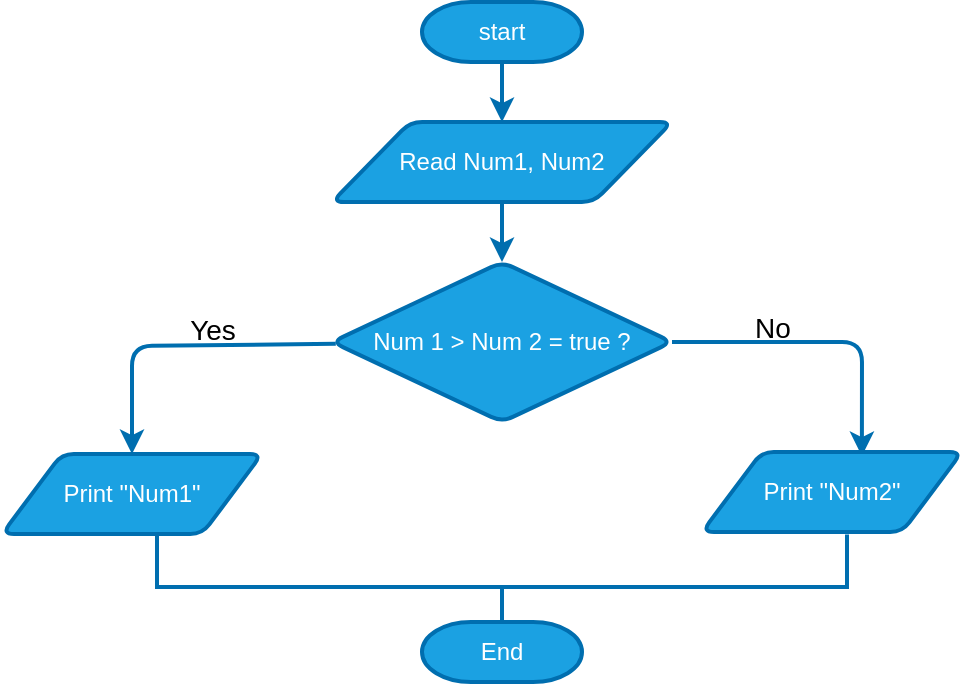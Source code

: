 <mxfile>
    <diagram id="n-S3apJaJGOdINH2JdVk" name="Page-1">
        <mxGraphModel dx="608" dy="351" grid="1" gridSize="10" guides="1" tooltips="1" connect="1" arrows="1" fold="1" page="1" pageScale="1" pageWidth="850" pageHeight="1100" math="0" shadow="0">
            <root>
                <mxCell id="0"/>
                <mxCell id="1" parent="0"/>
                <mxCell id="4" value="" style="edgeStyle=none;html=1;fillColor=#1ba1e2;strokeColor=#006EAF;strokeWidth=2;" edge="1" parent="1" source="2">
                    <mxGeometry relative="1" as="geometry">
                        <mxPoint x="310" y="80" as="targetPoint"/>
                    </mxGeometry>
                </mxCell>
                <mxCell id="2" value="start" style="strokeWidth=2;html=1;shape=mxgraph.flowchart.terminator;whiteSpace=wrap;fillColor=#1ba1e2;fontColor=#ffffff;strokeColor=#006EAF;" vertex="1" parent="1">
                    <mxGeometry x="270" y="20" width="80" height="30" as="geometry"/>
                </mxCell>
                <mxCell id="8" value="" style="edgeStyle=none;html=1;strokeWidth=2;fillColor=#1ba1e2;strokeColor=#006EAF;" edge="1" parent="1" source="6">
                    <mxGeometry relative="1" as="geometry">
                        <mxPoint x="310" y="150" as="targetPoint"/>
                    </mxGeometry>
                </mxCell>
                <mxCell id="6" value="&lt;span style=&quot;color: rgb(255, 255, 255);&quot;&gt;Read Num1, Num2&lt;/span&gt;" style="shape=parallelogram;html=1;strokeWidth=2;perimeter=parallelogramPerimeter;whiteSpace=wrap;rounded=1;arcSize=12;size=0.23;fillColor=#1ba1e2;fontColor=#ffffff;strokeColor=#006EAF;" vertex="1" parent="1">
                    <mxGeometry x="225" y="80" width="170" height="40" as="geometry"/>
                </mxCell>
                <mxCell id="15" value="" style="edgeStyle=none;html=1;strokeWidth=2;entryX=0.615;entryY=0.05;entryDx=0;entryDy=0;entryPerimeter=0;fillColor=#1ba1e2;strokeColor=#006EAF;" edge="1" parent="1" source="9" target="13">
                    <mxGeometry relative="1" as="geometry">
                        <mxPoint x="520" y="190" as="targetPoint"/>
                        <Array as="points">
                            <mxPoint x="490" y="190"/>
                        </Array>
                    </mxGeometry>
                </mxCell>
                <mxCell id="9" value="Num 1 &amp;gt; Num 2 = true ?" style="rhombus;whiteSpace=wrap;html=1;fillColor=#1ba1e2;strokeColor=#006EAF;fontColor=#ffffff;strokeWidth=2;rounded=1;arcSize=12;" vertex="1" parent="1">
                    <mxGeometry x="225" y="150" width="170" height="80" as="geometry"/>
                </mxCell>
                <mxCell id="12" value="&lt;span style=&quot;color: rgb(255, 255, 255);&quot;&gt;Print &quot;Num1&quot;&lt;/span&gt;" style="shape=parallelogram;html=1;strokeWidth=2;perimeter=parallelogramPerimeter;whiteSpace=wrap;rounded=1;arcSize=12;size=0.23;fillColor=#1ba1e2;fontColor=#ffffff;strokeColor=#006EAF;" vertex="1" parent="1">
                    <mxGeometry x="60" y="246" width="130" height="40" as="geometry"/>
                </mxCell>
                <mxCell id="13" value="&lt;span style=&quot;color: rgb(255, 255, 255);&quot;&gt;Print &quot;Num2&quot;&lt;/span&gt;" style="shape=parallelogram;html=1;strokeWidth=2;perimeter=parallelogramPerimeter;whiteSpace=wrap;rounded=1;arcSize=12;size=0.23;fillColor=#1ba1e2;fontColor=#ffffff;strokeColor=#006EAF;" vertex="1" parent="1">
                    <mxGeometry x="410" y="245" width="130" height="40" as="geometry"/>
                </mxCell>
                <mxCell id="17" value="" style="edgeStyle=none;html=1;strokeWidth=2;entryX=0.5;entryY=0;entryDx=0;entryDy=0;fillColor=#1ba1e2;strokeColor=#006EAF;" edge="1" parent="1" source="9" target="12">
                    <mxGeometry relative="1" as="geometry">
                        <mxPoint x="30" y="192" as="sourcePoint"/>
                        <mxPoint x="128.98" y="240" as="targetPoint"/>
                        <Array as="points">
                            <mxPoint x="125" y="192"/>
                        </Array>
                    </mxGeometry>
                </mxCell>
                <mxCell id="18" value="&lt;font style=&quot;font-size: 14px;&quot;&gt;Yes&lt;/font&gt;" style="text;html=1;align=center;verticalAlign=middle;resizable=0;points=[];autosize=1;strokeColor=none;fillColor=none;" vertex="1" parent="1">
                    <mxGeometry x="140" y="169" width="50" height="30" as="geometry"/>
                </mxCell>
                <mxCell id="19" value="&lt;font style=&quot;font-size: 14px;&quot;&gt;No&lt;/font&gt;" style="text;html=1;align=center;verticalAlign=middle;resizable=0;points=[];autosize=1;strokeColor=none;fillColor=none;" vertex="1" parent="1">
                    <mxGeometry x="425" y="168" width="40" height="30" as="geometry"/>
                </mxCell>
                <mxCell id="20" value="" style="strokeWidth=2;html=1;shape=mxgraph.flowchart.annotation_2;align=left;labelPosition=right;pointerEvents=1;fontSize=14;rotation=-90;fillColor=#1ba1e2;fontColor=#ffffff;strokeColor=#006EAF;" vertex="1" parent="1">
                    <mxGeometry x="283.75" y="140" width="52.5" height="345" as="geometry"/>
                </mxCell>
                <mxCell id="21" value="End" style="strokeWidth=2;html=1;shape=mxgraph.flowchart.terminator;whiteSpace=wrap;fillColor=#1ba1e2;fontColor=#ffffff;strokeColor=#006EAF;" vertex="1" parent="1">
                    <mxGeometry x="270" y="330" width="80" height="30" as="geometry"/>
                </mxCell>
            </root>
        </mxGraphModel>
    </diagram>
</mxfile>